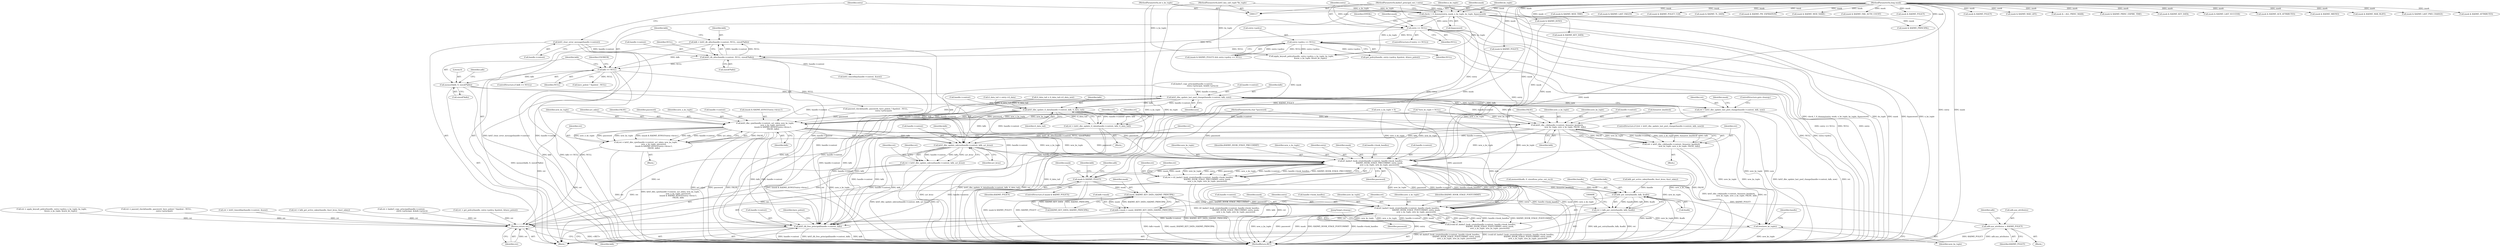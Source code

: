 digraph "0_krb5_b863de7fbf080b15e347a736fdda0a82d42f4f6b@API" {
"1000290" [label="(Call,memset(kdb, 0, sizeof(*kdb)))"];
"1000285" [label="(Call,kdb == NULL)"];
"1000274" [label="(Call,kdb = krb5_db_alloc(handle->context, NULL, sizeof(*kdb)))"];
"1000276" [label="(Call,krb5_db_alloc(handle->context, NULL, sizeof(*kdb)))"];
"1000151" [label="(Call,krb5_clear_error_message(handle->context))"];
"1000224" [label="(Call,entry->policy == NULL)"];
"1000163" [label="(Call,entry == NULL)"];
"1000155" [label="(Call,check_1_6_dummy(entry, mask, n_ks_tuple, ks_tuple, &password))"];
"1000119" [label="(MethodParameterIn,kadm5_principal_ent_t entry)"];
"1000120" [label="(MethodParameterIn,long mask)"];
"1000121" [label="(MethodParameterIn,int n_ks_tuple)"];
"1000122" [label="(MethodParameterIn,krb5_key_salt_tuple *ks_tuple)"];
"1000515" [label="(Call,krb5_dbe_update_last_pwd_change(handle->context, kdb, now))"];
"1000513" [label="(Call,ret = krb5_dbe_update_last_pwd_change(handle->context, kdb, now))"];
"1000730" [label="(Return,return ret;)"];
"1000542" [label="(Call,krb5_dbe_update_tl_data(handle->context, kdb, tl_data_tail))"];
"1000540" [label="(Call,ret = krb5_dbe_update_tl_data(handle->context, kdb, tl_data_tail))"];
"1000595" [label="(Call,krb5_dbe_cpw(handle->context, act_mkey, new_ks_tuple,\n                           new_n_ks_tuple, password,\n                           (mask & KADM5_KVNO)?entry->kvno:1,\n                           FALSE, kdb))"];
"1000593" [label="(Call,ret = krb5_dbe_cpw(handle->context, act_mkey, new_ks_tuple,\n                           new_n_ks_tuple, password,\n                           (mask & KADM5_KVNO)?entry->kvno:1,\n                           FALSE, kdb))"];
"1000632" [label="(Call,krb5_dbe_update_mkvno(handle->context, kdb, act_kvno))"];
"1000630" [label="(Call,ret = krb5_dbe_update_mkvno(handle->context, kdb, act_kvno))"];
"1000643" [label="(Call,k5_kadm5_hook_create(handle->context, handle->hook_handles,\n                               KADM5_HOOK_STAGE_PRECOMMIT, entry, mask,\n                               new_n_ks_tuple, new_ks_tuple, password))"];
"1000641" [label="(Call,ret = k5_kadm5_hook_create(handle->context, handle->hook_handles,\n                               KADM5_HOOK_STAGE_PRECOMMIT, entry, mask,\n                               new_n_ks_tuple, new_ks_tuple, password))"];
"1000665" [label="(Call,mask & KADM5_POLICY)"];
"1000669" [label="(Call,adb.aux_attributes = KADM5_POLICY)"];
"1000685" [label="(Call,mask | KADM5_KEY_DATA | KADM5_PRINCIPAL)"];
"1000681" [label="(Call,kdb->mask = mask | KADM5_KEY_DATA | KADM5_PRINCIPAL)"];
"1000699" [label="(Call,k5_kadm5_hook_create(handle->context, handle->hook_handles,\n                                KADM5_HOOK_STAGE_POSTCOMMIT, entry, mask,\n                                new_n_ks_tuple, new_ks_tuple, password))"];
"1000697" [label="(Call,(void) k5_kadm5_hook_create(handle->context, handle->hook_handles,\n                                KADM5_HOOK_STAGE_POSTCOMMIT, entry, mask,\n                                new_n_ks_tuple, new_ks_tuple, password))"];
"1000713" [label="(Call,free(new_ks_tuple))"];
"1000715" [label="(Call,krb5_db_free_principal(handle->context, kdb))"];
"1000692" [label="(Call,kdb_put_entry(handle, kdb, &adb))"];
"1000690" [label="(Call,ret = kdb_put_entry(handle, kdb, &adb))"];
"1000617" [label="(Call,krb5_dbe_crk(handle->context, &master_keyblock,\n                           new_ks_tuple, new_n_ks_tuple, FALSE, kdb))"];
"1000615" [label="(Call,ret = krb5_dbe_crk(handle->context, &master_keyblock,\n                           new_ks_tuple, new_n_ks_tuple, FALSE, kdb))"];
"1000654" [label="(Identifier,new_ks_tuple)"];
"1000625" [label="(Identifier,FALSE)"];
"1000293" [label="(Call,sizeof(*kdb))"];
"1000121" [label="(MethodParameterIn,int n_ks_tuple)"];
"1000604" [label="(Call,mask & KADM5_KVNO)"];
"1000657" [label="(Identifier,ret)"];
"1000700" [label="(Call,handle->context)"];
"1000221" [label="(Call,mask & KADM5_POLICY)"];
"1000631" [label="(Identifier,ret)"];
"1000162" [label="(ControlStructure,if (entry == NULL))"];
"1000382" [label="(Call,mask & KADM5_MAX_LIFE)"];
"1000500" [label="(Call,kadm5_copy_principal(handle->context,\n                                    entry->principal, &(kdb->princ)))"];
"1000643" [label="(Call,k5_kadm5_hook_create(handle->context, handle->hook_handles,\n                               KADM5_HOOK_STAGE_PRECOMMIT, entry, mask,\n                               new_n_ks_tuple, new_ks_tuple, password))"];
"1000242" [label="(Call,mask & ~ALL_PRINC_MASK)"];
"1000716" [label="(Call,handle->context)"];
"1000730" [label="(Return,return ret;)"];
"1000343" [label="(Call,krb5_timeofday(handle->context, &now))"];
"1000650" [label="(Identifier,KADM5_HOOK_STAGE_PRECOMMIT)"];
"1000624" [label="(Identifier,new_n_ks_tuple)"];
"1000653" [label="(Identifier,new_n_ks_tuple)"];
"1000290" [label="(Call,memset(kdb, 0, sizeof(*kdb)))"];
"1000424" [label="(Call,mask & KADM5_PRINC_EXPIRE_TIME)"];
"1000667" [label="(Identifier,KADM5_POLICY)"];
"1000524" [label="(Identifier,mask)"];
"1000714" [label="(Identifier,new_ks_tuple)"];
"1000277" [label="(Call,handle->context)"];
"1000326" [label="(Call,passwd_check(handle, password, have_polent ? &polent : NULL,\n                           entry->principal))"];
"1000209" [label="(Call,mask & KADM5_KEY_DATA)"];
"1000195" [label="(Call,mask & KADM5_LAST_SUCCESS)"];
"1000602" [label="(Identifier,password)"];
"1000669" [label="(Call,adb.aux_attributes = KADM5_POLICY)"];
"1000165" [label="(Identifier,NULL)"];
"1000296" [label="(Call,memset(&adb, 0, sizeof(osa_princ_ent_rec)))"];
"1000717" [label="(Identifier,handle)"];
"1000711" [label="(Identifier,password)"];
"1000167" [label="(Identifier,EINVAL)"];
"1000713" [label="(Call,free(new_ks_tuple))"];
"1000164" [label="(Identifier,entry)"];
"1000732" [label="(MethodReturn,RET)"];
"1000307" [label="(Call,ret = get_policy(handle, entry->policy, &polent, &have_polent))"];
"1000651" [label="(Identifier,entry)"];
"1000593" [label="(Call,ret = krb5_dbe_cpw(handle->context, act_mkey, new_ks_tuple,\n                           new_n_ks_tuple, password,\n                           (mask & KADM5_KVNO)?entry->kvno:1,\n                           FALSE, kdb))"];
"1000540" [label="(Call,ret = krb5_dbe_update_tl_data(handle->context, kdb, tl_data_tail))"];
"1000191" [label="(Call,mask & KADM5_AUX_ATTRIBUTES)"];
"1000671" [label="(Identifier,adb)"];
"1000284" [label="(ControlStructure,if (kdb == NULL))"];
"1000699" [label="(Call,k5_kadm5_hook_create(handle->context, handle->hook_handles,\n                                KADM5_HOOK_STAGE_POSTCOMMIT, entry, mask,\n                                new_n_ks_tuple, new_ks_tuple, password))"];
"1000123" [label="(MethodParameterIn,char *password)"];
"1000614" [label="(Block,)"];
"1000187" [label="(Call,mask & KADM5_MKVNO)"];
"1000708" [label="(Identifier,mask)"];
"1000547" [label="(Identifier,tl_data_tail)"];
"1000639" [label="(Identifier,ret)"];
"1000642" [label="(Identifier,ret)"];
"1000146" [label="(Call,*new_ks_tuple = NULL)"];
"1000670" [label="(Call,adb.aux_attributes)"];
"1000291" [label="(Identifier,kdb)"];
"1000287" [label="(Identifier,NULL)"];
"1000712" [label="(JumpTarget,cleanup:)"];
"1000124" [label="(Block,)"];
"1000626" [label="(Identifier,kdb)"];
"1000220" [label="(Call,(mask & KADM5_POLICY) && entry->policy == NULL)"];
"1000155" [label="(Call,check_1_6_dummy(entry, mask, n_ks_tuple, ks_tuple, &password))"];
"1000551" [label="(Call,ret = apply_keysalt_policy(handle, entry->policy, n_ks_tuple, ks_tuple,\n                               &new_n_ks_tuple, &new_ks_tuple))"];
"1000707" [label="(Identifier,entry)"];
"1000171" [label="(Call,mask & KADM5_PRINCIPAL)"];
"1000403" [label="(Call,mask & KADM5_MAX_RLIFE)"];
"1000172" [label="(Identifier,mask)"];
"1000158" [label="(Identifier,n_ks_tuple)"];
"1000641" [label="(Call,ret = k5_kadm5_hook_create(handle->context, handle->hook_handles,\n                               KADM5_HOOK_STAGE_PRECOMMIT, entry, mask,\n                               new_n_ks_tuple, new_ks_tuple, password))"];
"1000553" [label="(Call,apply_keysalt_policy(handle, entry->policy, n_ks_tuple, ks_tuple,\n                               &new_n_ks_tuple, &new_ks_tuple))"];
"1000546" [label="(Identifier,kdb)"];
"1000519" [label="(Identifier,kdb)"];
"1000703" [label="(Call,handle->hook_handles)"];
"1000183" [label="(Call,mask & KADM5_LAST_PWD_CHANGE)"];
"1000361" [label="(Call,mask & KADM5_ATTRIBUTES)"];
"1000637" [label="(Identifier,act_kvno)"];
"1000615" [label="(Call,ret = krb5_dbe_crk(handle->context, &master_keyblock,\n                           new_ks_tuple, new_n_ks_tuple, FALSE, kdb))"];
"1000721" [label="(Identifier,have_polent)"];
"1000683" [label="(Identifier,kdb)"];
"1000224" [label="(Call,entry->policy == NULL)"];
"1000120" [label="(MethodParameterIn,long mask)"];
"1000292" [label="(Literal,0)"];
"1000682" [label="(Call,kdb->mask)"];
"1000157" [label="(Identifier,mask)"];
"1000633" [label="(Call,handle->context)"];
"1000652" [label="(Identifier,mask)"];
"1000693" [label="(Identifier,handle)"];
"1000521" [label="(ControlStructure,goto cleanup;)"];
"1000630" [label="(Call,ret = krb5_dbe_update_mkvno(handle->context, kdb, act_kvno))"];
"1000636" [label="(Identifier,kdb)"];
"1000156" [label="(Identifier,entry)"];
"1000715" [label="(Call,krb5_db_free_principal(handle->context, kdb))"];
"1000668" [label="(Block,)"];
"1000694" [label="(Identifier,kdb)"];
"1000616" [label="(Identifier,ret)"];
"1000142" [label="(Call,new_n_ks_tuple = 0)"];
"1000514" [label="(Identifier,ret)"];
"1000309" [label="(Call,get_policy(handle, entry->policy, &polent, &have_polent))"];
"1000329" [label="(Call,have_polent ? &polent : NULL)"];
"1000324" [label="(Call,ret = passwd_check(handle, password, have_polent ? &polent : NULL,\n                           entry->principal))"];
"1000687" [label="(Call,KADM5_KEY_DATA | KADM5_PRINCIPAL)"];
"1000665" [label="(Call,mask & KADM5_POLICY)"];
"1000623" [label="(Identifier,new_ks_tuple)"];
"1000151" [label="(Call,krb5_clear_error_message(handle->context))"];
"1000276" [label="(Call,krb5_db_alloc(handle->context, NULL, sizeof(*kdb)))"];
"1000228" [label="(Identifier,NULL)"];
"1000179" [label="(Call,mask & KADM5_MOD_TIME)"];
"1000719" [label="(Identifier,kdb)"];
"1000160" [label="(Call,&password)"];
"1000628" [label="(Identifier,ret)"];
"1000692" [label="(Call,kdb_put_entry(handle, kdb, &adb))"];
"1000618" [label="(Call,handle->context)"];
"1000341" [label="(Call,ret = krb5_timeofday(handle->context, &now))"];
"1000119" [label="(MethodParameterIn,kadm5_principal_ent_t entry)"];
"1000199" [label="(Call,mask & KADM5_LAST_FAILED)"];
"1000685" [label="(Call,mask | KADM5_KEY_DATA | KADM5_PRINCIPAL)"];
"1000601" [label="(Identifier,new_n_ks_tuple)"];
"1000710" [label="(Identifier,new_ks_tuple)"];
"1000543" [label="(Call,handle->context)"];
"1000275" [label="(Identifier,kdb)"];
"1000236" [label="(Call,mask & KADM5_POLICY_CLR)"];
"1000539" [label="(Block,)"];
"1000647" [label="(Call,handle->hook_handles)"];
"1000225" [label="(Call,entry->policy)"];
"1000523" [label="(Call,mask & KADM5_TL_DATA)"];
"1000549" [label="(Identifier,ret)"];
"1000617" [label="(Call,krb5_dbe_crk(handle->context, &master_keyblock,\n                           new_ks_tuple, new_n_ks_tuple, FALSE, kdb))"];
"1000472" [label="(Call,mask & KADM5_PW_EXPIRATION)"];
"1000664" [label="(ControlStructure,if (mask & KADM5_POLICY))"];
"1000596" [label="(Call,handle->context)"];
"1000691" [label="(Identifier,ret)"];
"1000595" [label="(Call,krb5_dbe_cpw(handle->context, act_mkey, new_ks_tuple,\n                           new_n_ks_tuple, password,\n                           (mask & KADM5_KVNO)?entry->kvno:1,\n                           FALSE, kdb))"];
"1000621" [label="(Call,&master_keyblock)"];
"1000528" [label="(Call,tl_data_tail = entry->tl_data)"];
"1000695" [label="(Call,&adb)"];
"1000697" [label="(Call,(void) k5_kadm5_hook_create(handle->context, handle->hook_handles,\n                                KADM5_HOOK_STAGE_POSTCOMMIT, entry, mask,\n                                new_n_ks_tuple, new_ks_tuple, password))"];
"1000516" [label="(Call,handle->context)"];
"1000603" [label="(Call,(mask & KADM5_KVNO)?entry->kvno:1)"];
"1000655" [label="(Identifier,password)"];
"1000280" [label="(Identifier,NULL)"];
"1000542" [label="(Call,krb5_dbe_update_tl_data(handle->context, kdb, tl_data_tail))"];
"1000600" [label="(Identifier,new_ks_tuple)"];
"1000175" [label="(Call,mask & KADM5_MOD_NAME)"];
"1000592" [label="(Block,)"];
"1000122" [label="(MethodParameterIn,krb5_key_salt_tuple *ks_tuple)"];
"1000541" [label="(Identifier,ret)"];
"1000202" [label="(Call,mask & KADM5_FAIL_AUTH_COUNT)"];
"1000233" [label="(Call,mask & KADM5_POLICY)"];
"1000644" [label="(Call,handle->context)"];
"1000163" [label="(Call,entry == NULL)"];
"1000534" [label="(Call,tl_data_tail = tl_data_tail->tl_data_next)"];
"1000289" [label="(Identifier,ENOMEM)"];
"1000285" [label="(Call,kdb == NULL)"];
"1000579" [label="(Call,mask & KADM5_KEY_DATA)"];
"1000731" [label="(Identifier,ret)"];
"1000594" [label="(Identifier,ret)"];
"1000681" [label="(Call,kdb->mask = mask | KADM5_KEY_DATA | KADM5_PRINCIPAL)"];
"1000686" [label="(Identifier,mask)"];
"1000303" [label="(Call,mask & KADM5_POLICY)"];
"1000567" [label="(Call,ret = kdb_get_active_mkey(handle, &act_kvno, &act_mkey))"];
"1000513" [label="(Call,ret = krb5_dbe_update_last_pwd_change(handle->context, kdb, now))"];
"1000709" [label="(Identifier,new_n_ks_tuple)"];
"1000159" [label="(Identifier,ks_tuple)"];
"1000612" [label="(Identifier,kdb)"];
"1000274" [label="(Call,kdb = krb5_db_alloc(handle->context, NULL, sizeof(*kdb)))"];
"1000666" [label="(Identifier,mask)"];
"1000498" [label="(Call,ret = kadm5_copy_principal(handle->context,\n                                    entry->principal, &(kdb->princ)))"];
"1000632" [label="(Call,krb5_dbe_update_mkvno(handle->context, kdb, act_kvno))"];
"1000673" [label="(Identifier,KADM5_POLICY)"];
"1000298" [label="(Identifier,adb)"];
"1000281" [label="(Call,sizeof(*kdb))"];
"1000706" [label="(Identifier,KADM5_HOOK_STAGE_POSTCOMMIT)"];
"1000515" [label="(Call,krb5_dbe_update_last_pwd_change(handle->context, kdb, now))"];
"1000599" [label="(Identifier,act_mkey)"];
"1000512" [label="(ControlStructure,if ((ret = krb5_dbe_update_last_pwd_change(handle->context, kdb, now))))"];
"1000152" [label="(Call,handle->context)"];
"1000286" [label="(Identifier,kdb)"];
"1000520" [label="(Identifier,now)"];
"1000690" [label="(Call,ret = kdb_put_entry(handle, kdb, &adb))"];
"1000611" [label="(Identifier,FALSE)"];
"1000569" [label="(Call,kdb_get_active_mkey(handle, &act_kvno, &act_mkey))"];
"1000676" [label="(Identifier,adb)"];
"1000290" -> "1000124"  [label="AST: "];
"1000290" -> "1000293"  [label="CFG: "];
"1000291" -> "1000290"  [label="AST: "];
"1000292" -> "1000290"  [label="AST: "];
"1000293" -> "1000290"  [label="AST: "];
"1000298" -> "1000290"  [label="CFG: "];
"1000290" -> "1000732"  [label="DDG: memset(kdb, 0, sizeof(*kdb))"];
"1000285" -> "1000290"  [label="DDG: kdb"];
"1000290" -> "1000515"  [label="DDG: kdb"];
"1000290" -> "1000715"  [label="DDG: kdb"];
"1000285" -> "1000284"  [label="AST: "];
"1000285" -> "1000287"  [label="CFG: "];
"1000286" -> "1000285"  [label="AST: "];
"1000287" -> "1000285"  [label="AST: "];
"1000289" -> "1000285"  [label="CFG: "];
"1000291" -> "1000285"  [label="CFG: "];
"1000285" -> "1000732"  [label="DDG: kdb"];
"1000285" -> "1000732"  [label="DDG: kdb == NULL"];
"1000285" -> "1000732"  [label="DDG: NULL"];
"1000274" -> "1000285"  [label="DDG: kdb"];
"1000276" -> "1000285"  [label="DDG: NULL"];
"1000285" -> "1000326"  [label="DDG: NULL"];
"1000285" -> "1000329"  [label="DDG: NULL"];
"1000274" -> "1000124"  [label="AST: "];
"1000274" -> "1000276"  [label="CFG: "];
"1000275" -> "1000274"  [label="AST: "];
"1000276" -> "1000274"  [label="AST: "];
"1000286" -> "1000274"  [label="CFG: "];
"1000274" -> "1000732"  [label="DDG: krb5_db_alloc(handle->context, NULL, sizeof(*kdb))"];
"1000276" -> "1000274"  [label="DDG: handle->context"];
"1000276" -> "1000274"  [label="DDG: NULL"];
"1000276" -> "1000281"  [label="CFG: "];
"1000277" -> "1000276"  [label="AST: "];
"1000280" -> "1000276"  [label="AST: "];
"1000281" -> "1000276"  [label="AST: "];
"1000276" -> "1000732"  [label="DDG: handle->context"];
"1000151" -> "1000276"  [label="DDG: handle->context"];
"1000224" -> "1000276"  [label="DDG: NULL"];
"1000163" -> "1000276"  [label="DDG: NULL"];
"1000276" -> "1000343"  [label="DDG: handle->context"];
"1000276" -> "1000715"  [label="DDG: handle->context"];
"1000151" -> "1000124"  [label="AST: "];
"1000151" -> "1000152"  [label="CFG: "];
"1000152" -> "1000151"  [label="AST: "];
"1000156" -> "1000151"  [label="CFG: "];
"1000151" -> "1000732"  [label="DDG: krb5_clear_error_message(handle->context)"];
"1000151" -> "1000732"  [label="DDG: handle->context"];
"1000224" -> "1000220"  [label="AST: "];
"1000224" -> "1000228"  [label="CFG: "];
"1000225" -> "1000224"  [label="AST: "];
"1000228" -> "1000224"  [label="AST: "];
"1000220" -> "1000224"  [label="CFG: "];
"1000224" -> "1000732"  [label="DDG: entry->policy"];
"1000224" -> "1000732"  [label="DDG: NULL"];
"1000224" -> "1000220"  [label="DDG: entry->policy"];
"1000224" -> "1000220"  [label="DDG: NULL"];
"1000163" -> "1000224"  [label="DDG: NULL"];
"1000224" -> "1000309"  [label="DDG: entry->policy"];
"1000224" -> "1000553"  [label="DDG: entry->policy"];
"1000163" -> "1000162"  [label="AST: "];
"1000163" -> "1000165"  [label="CFG: "];
"1000164" -> "1000163"  [label="AST: "];
"1000165" -> "1000163"  [label="AST: "];
"1000167" -> "1000163"  [label="CFG: "];
"1000172" -> "1000163"  [label="CFG: "];
"1000163" -> "1000732"  [label="DDG: entry"];
"1000163" -> "1000732"  [label="DDG: entry == NULL"];
"1000163" -> "1000732"  [label="DDG: NULL"];
"1000155" -> "1000163"  [label="DDG: entry"];
"1000119" -> "1000163"  [label="DDG: entry"];
"1000163" -> "1000643"  [label="DDG: entry"];
"1000155" -> "1000124"  [label="AST: "];
"1000155" -> "1000160"  [label="CFG: "];
"1000156" -> "1000155"  [label="AST: "];
"1000157" -> "1000155"  [label="AST: "];
"1000158" -> "1000155"  [label="AST: "];
"1000159" -> "1000155"  [label="AST: "];
"1000160" -> "1000155"  [label="AST: "];
"1000164" -> "1000155"  [label="CFG: "];
"1000155" -> "1000732"  [label="DDG: ks_tuple"];
"1000155" -> "1000732"  [label="DDG: mask"];
"1000155" -> "1000732"  [label="DDG: &password"];
"1000155" -> "1000732"  [label="DDG: n_ks_tuple"];
"1000155" -> "1000732"  [label="DDG: check_1_6_dummy(entry, mask, n_ks_tuple, ks_tuple, &password)"];
"1000119" -> "1000155"  [label="DDG: entry"];
"1000120" -> "1000155"  [label="DDG: mask"];
"1000121" -> "1000155"  [label="DDG: n_ks_tuple"];
"1000122" -> "1000155"  [label="DDG: ks_tuple"];
"1000155" -> "1000171"  [label="DDG: mask"];
"1000155" -> "1000553"  [label="DDG: n_ks_tuple"];
"1000155" -> "1000553"  [label="DDG: ks_tuple"];
"1000119" -> "1000117"  [label="AST: "];
"1000119" -> "1000732"  [label="DDG: entry"];
"1000119" -> "1000643"  [label="DDG: entry"];
"1000119" -> "1000699"  [label="DDG: entry"];
"1000120" -> "1000117"  [label="AST: "];
"1000120" -> "1000732"  [label="DDG: mask"];
"1000120" -> "1000171"  [label="DDG: mask"];
"1000120" -> "1000175"  [label="DDG: mask"];
"1000120" -> "1000179"  [label="DDG: mask"];
"1000120" -> "1000183"  [label="DDG: mask"];
"1000120" -> "1000187"  [label="DDG: mask"];
"1000120" -> "1000191"  [label="DDG: mask"];
"1000120" -> "1000195"  [label="DDG: mask"];
"1000120" -> "1000199"  [label="DDG: mask"];
"1000120" -> "1000202"  [label="DDG: mask"];
"1000120" -> "1000209"  [label="DDG: mask"];
"1000120" -> "1000221"  [label="DDG: mask"];
"1000120" -> "1000233"  [label="DDG: mask"];
"1000120" -> "1000236"  [label="DDG: mask"];
"1000120" -> "1000242"  [label="DDG: mask"];
"1000120" -> "1000303"  [label="DDG: mask"];
"1000120" -> "1000361"  [label="DDG: mask"];
"1000120" -> "1000382"  [label="DDG: mask"];
"1000120" -> "1000403"  [label="DDG: mask"];
"1000120" -> "1000424"  [label="DDG: mask"];
"1000120" -> "1000472"  [label="DDG: mask"];
"1000120" -> "1000523"  [label="DDG: mask"];
"1000120" -> "1000579"  [label="DDG: mask"];
"1000120" -> "1000604"  [label="DDG: mask"];
"1000120" -> "1000643"  [label="DDG: mask"];
"1000120" -> "1000665"  [label="DDG: mask"];
"1000120" -> "1000685"  [label="DDG: mask"];
"1000120" -> "1000699"  [label="DDG: mask"];
"1000121" -> "1000117"  [label="AST: "];
"1000121" -> "1000732"  [label="DDG: n_ks_tuple"];
"1000121" -> "1000553"  [label="DDG: n_ks_tuple"];
"1000122" -> "1000117"  [label="AST: "];
"1000122" -> "1000732"  [label="DDG: ks_tuple"];
"1000122" -> "1000553"  [label="DDG: ks_tuple"];
"1000515" -> "1000513"  [label="AST: "];
"1000515" -> "1000520"  [label="CFG: "];
"1000516" -> "1000515"  [label="AST: "];
"1000519" -> "1000515"  [label="AST: "];
"1000520" -> "1000515"  [label="AST: "];
"1000513" -> "1000515"  [label="CFG: "];
"1000515" -> "1000732"  [label="DDG: now"];
"1000515" -> "1000513"  [label="DDG: handle->context"];
"1000515" -> "1000513"  [label="DDG: kdb"];
"1000515" -> "1000513"  [label="DDG: now"];
"1000500" -> "1000515"  [label="DDG: handle->context"];
"1000515" -> "1000542"  [label="DDG: handle->context"];
"1000515" -> "1000542"  [label="DDG: kdb"];
"1000515" -> "1000595"  [label="DDG: handle->context"];
"1000515" -> "1000595"  [label="DDG: kdb"];
"1000515" -> "1000617"  [label="DDG: handle->context"];
"1000515" -> "1000617"  [label="DDG: kdb"];
"1000515" -> "1000632"  [label="DDG: handle->context"];
"1000515" -> "1000632"  [label="DDG: kdb"];
"1000515" -> "1000715"  [label="DDG: handle->context"];
"1000515" -> "1000715"  [label="DDG: kdb"];
"1000513" -> "1000512"  [label="AST: "];
"1000514" -> "1000513"  [label="AST: "];
"1000521" -> "1000513"  [label="CFG: "];
"1000524" -> "1000513"  [label="CFG: "];
"1000513" -> "1000732"  [label="DDG: ret"];
"1000513" -> "1000732"  [label="DDG: krb5_dbe_update_last_pwd_change(handle->context, kdb, now)"];
"1000513" -> "1000730"  [label="DDG: ret"];
"1000730" -> "1000124"  [label="AST: "];
"1000730" -> "1000731"  [label="CFG: "];
"1000731" -> "1000730"  [label="AST: "];
"1000732" -> "1000730"  [label="CFG: "];
"1000730" -> "1000732"  [label="DDG: <RET>"];
"1000731" -> "1000730"  [label="DDG: ret"];
"1000567" -> "1000730"  [label="DDG: ret"];
"1000498" -> "1000730"  [label="DDG: ret"];
"1000341" -> "1000730"  [label="DDG: ret"];
"1000593" -> "1000730"  [label="DDG: ret"];
"1000324" -> "1000730"  [label="DDG: ret"];
"1000540" -> "1000730"  [label="DDG: ret"];
"1000690" -> "1000730"  [label="DDG: ret"];
"1000630" -> "1000730"  [label="DDG: ret"];
"1000615" -> "1000730"  [label="DDG: ret"];
"1000307" -> "1000730"  [label="DDG: ret"];
"1000551" -> "1000730"  [label="DDG: ret"];
"1000641" -> "1000730"  [label="DDG: ret"];
"1000542" -> "1000540"  [label="AST: "];
"1000542" -> "1000547"  [label="CFG: "];
"1000543" -> "1000542"  [label="AST: "];
"1000546" -> "1000542"  [label="AST: "];
"1000547" -> "1000542"  [label="AST: "];
"1000540" -> "1000542"  [label="CFG: "];
"1000542" -> "1000732"  [label="DDG: tl_data_tail"];
"1000542" -> "1000540"  [label="DDG: handle->context"];
"1000542" -> "1000540"  [label="DDG: kdb"];
"1000542" -> "1000540"  [label="DDG: tl_data_tail"];
"1000528" -> "1000542"  [label="DDG: tl_data_tail"];
"1000534" -> "1000542"  [label="DDG: tl_data_tail"];
"1000542" -> "1000595"  [label="DDG: handle->context"];
"1000542" -> "1000595"  [label="DDG: kdb"];
"1000542" -> "1000617"  [label="DDG: handle->context"];
"1000542" -> "1000617"  [label="DDG: kdb"];
"1000542" -> "1000632"  [label="DDG: handle->context"];
"1000542" -> "1000632"  [label="DDG: kdb"];
"1000542" -> "1000715"  [label="DDG: handle->context"];
"1000542" -> "1000715"  [label="DDG: kdb"];
"1000540" -> "1000539"  [label="AST: "];
"1000541" -> "1000540"  [label="AST: "];
"1000549" -> "1000540"  [label="CFG: "];
"1000540" -> "1000732"  [label="DDG: krb5_dbe_update_tl_data(handle->context, kdb, tl_data_tail)"];
"1000540" -> "1000732"  [label="DDG: ret"];
"1000595" -> "1000593"  [label="AST: "];
"1000595" -> "1000612"  [label="CFG: "];
"1000596" -> "1000595"  [label="AST: "];
"1000599" -> "1000595"  [label="AST: "];
"1000600" -> "1000595"  [label="AST: "];
"1000601" -> "1000595"  [label="AST: "];
"1000602" -> "1000595"  [label="AST: "];
"1000603" -> "1000595"  [label="AST: "];
"1000611" -> "1000595"  [label="AST: "];
"1000612" -> "1000595"  [label="AST: "];
"1000593" -> "1000595"  [label="CFG: "];
"1000595" -> "1000732"  [label="DDG: act_mkey"];
"1000595" -> "1000732"  [label="DDG: password"];
"1000595" -> "1000732"  [label="DDG: FALSE"];
"1000595" -> "1000732"  [label="DDG: (mask & KADM5_KVNO)?entry->kvno:1"];
"1000595" -> "1000732"  [label="DDG: new_n_ks_tuple"];
"1000595" -> "1000593"  [label="DDG: FALSE"];
"1000595" -> "1000593"  [label="DDG: new_n_ks_tuple"];
"1000595" -> "1000593"  [label="DDG: password"];
"1000595" -> "1000593"  [label="DDG: new_ks_tuple"];
"1000595" -> "1000593"  [label="DDG: (mask & KADM5_KVNO)?entry->kvno:1"];
"1000595" -> "1000593"  [label="DDG: kdb"];
"1000595" -> "1000593"  [label="DDG: handle->context"];
"1000595" -> "1000593"  [label="DDG: act_mkey"];
"1000146" -> "1000595"  [label="DDG: new_ks_tuple"];
"1000142" -> "1000595"  [label="DDG: new_n_ks_tuple"];
"1000326" -> "1000595"  [label="DDG: password"];
"1000123" -> "1000595"  [label="DDG: password"];
"1000595" -> "1000632"  [label="DDG: handle->context"];
"1000595" -> "1000632"  [label="DDG: kdb"];
"1000595" -> "1000643"  [label="DDG: new_n_ks_tuple"];
"1000595" -> "1000643"  [label="DDG: new_ks_tuple"];
"1000595" -> "1000643"  [label="DDG: password"];
"1000595" -> "1000713"  [label="DDG: new_ks_tuple"];
"1000595" -> "1000715"  [label="DDG: handle->context"];
"1000595" -> "1000715"  [label="DDG: kdb"];
"1000593" -> "1000592"  [label="AST: "];
"1000594" -> "1000593"  [label="AST: "];
"1000628" -> "1000593"  [label="CFG: "];
"1000593" -> "1000732"  [label="DDG: krb5_dbe_cpw(handle->context, act_mkey, new_ks_tuple,\n                           new_n_ks_tuple, password,\n                           (mask & KADM5_KVNO)?entry->kvno:1,\n                           FALSE, kdb)"];
"1000593" -> "1000732"  [label="DDG: ret"];
"1000632" -> "1000630"  [label="AST: "];
"1000632" -> "1000637"  [label="CFG: "];
"1000633" -> "1000632"  [label="AST: "];
"1000636" -> "1000632"  [label="AST: "];
"1000637" -> "1000632"  [label="AST: "];
"1000630" -> "1000632"  [label="CFG: "];
"1000632" -> "1000732"  [label="DDG: act_kvno"];
"1000632" -> "1000630"  [label="DDG: handle->context"];
"1000632" -> "1000630"  [label="DDG: kdb"];
"1000632" -> "1000630"  [label="DDG: act_kvno"];
"1000617" -> "1000632"  [label="DDG: handle->context"];
"1000617" -> "1000632"  [label="DDG: kdb"];
"1000632" -> "1000643"  [label="DDG: handle->context"];
"1000632" -> "1000692"  [label="DDG: kdb"];
"1000632" -> "1000715"  [label="DDG: handle->context"];
"1000632" -> "1000715"  [label="DDG: kdb"];
"1000630" -> "1000124"  [label="AST: "];
"1000631" -> "1000630"  [label="AST: "];
"1000639" -> "1000630"  [label="CFG: "];
"1000630" -> "1000732"  [label="DDG: krb5_dbe_update_mkvno(handle->context, kdb, act_kvno)"];
"1000630" -> "1000732"  [label="DDG: ret"];
"1000643" -> "1000641"  [label="AST: "];
"1000643" -> "1000655"  [label="CFG: "];
"1000644" -> "1000643"  [label="AST: "];
"1000647" -> "1000643"  [label="AST: "];
"1000650" -> "1000643"  [label="AST: "];
"1000651" -> "1000643"  [label="AST: "];
"1000652" -> "1000643"  [label="AST: "];
"1000653" -> "1000643"  [label="AST: "];
"1000654" -> "1000643"  [label="AST: "];
"1000655" -> "1000643"  [label="AST: "];
"1000641" -> "1000643"  [label="CFG: "];
"1000643" -> "1000732"  [label="DDG: KADM5_HOOK_STAGE_PRECOMMIT"];
"1000643" -> "1000732"  [label="DDG: password"];
"1000643" -> "1000732"  [label="DDG: entry"];
"1000643" -> "1000732"  [label="DDG: handle->hook_handles"];
"1000643" -> "1000732"  [label="DDG: mask"];
"1000643" -> "1000732"  [label="DDG: new_n_ks_tuple"];
"1000643" -> "1000641"  [label="DDG: mask"];
"1000643" -> "1000641"  [label="DDG: new_ks_tuple"];
"1000643" -> "1000641"  [label="DDG: entry"];
"1000643" -> "1000641"  [label="DDG: password"];
"1000643" -> "1000641"  [label="DDG: new_n_ks_tuple"];
"1000643" -> "1000641"  [label="DDG: handle->context"];
"1000643" -> "1000641"  [label="DDG: handle->hook_handles"];
"1000643" -> "1000641"  [label="DDG: KADM5_HOOK_STAGE_PRECOMMIT"];
"1000579" -> "1000643"  [label="DDG: mask"];
"1000604" -> "1000643"  [label="DDG: mask"];
"1000617" -> "1000643"  [label="DDG: new_n_ks_tuple"];
"1000617" -> "1000643"  [label="DDG: new_ks_tuple"];
"1000142" -> "1000643"  [label="DDG: new_n_ks_tuple"];
"1000146" -> "1000643"  [label="DDG: new_ks_tuple"];
"1000326" -> "1000643"  [label="DDG: password"];
"1000123" -> "1000643"  [label="DDG: password"];
"1000643" -> "1000665"  [label="DDG: mask"];
"1000643" -> "1000699"  [label="DDG: handle->context"];
"1000643" -> "1000699"  [label="DDG: handle->hook_handles"];
"1000643" -> "1000699"  [label="DDG: entry"];
"1000643" -> "1000699"  [label="DDG: new_n_ks_tuple"];
"1000643" -> "1000699"  [label="DDG: new_ks_tuple"];
"1000643" -> "1000699"  [label="DDG: password"];
"1000643" -> "1000713"  [label="DDG: new_ks_tuple"];
"1000643" -> "1000715"  [label="DDG: handle->context"];
"1000641" -> "1000124"  [label="AST: "];
"1000642" -> "1000641"  [label="AST: "];
"1000657" -> "1000641"  [label="CFG: "];
"1000641" -> "1000732"  [label="DDG: k5_kadm5_hook_create(handle->context, handle->hook_handles,\n                               KADM5_HOOK_STAGE_PRECOMMIT, entry, mask,\n                               new_n_ks_tuple, new_ks_tuple, password)"];
"1000641" -> "1000732"  [label="DDG: ret"];
"1000665" -> "1000664"  [label="AST: "];
"1000665" -> "1000667"  [label="CFG: "];
"1000666" -> "1000665"  [label="AST: "];
"1000667" -> "1000665"  [label="AST: "];
"1000671" -> "1000665"  [label="CFG: "];
"1000683" -> "1000665"  [label="CFG: "];
"1000665" -> "1000732"  [label="DDG: mask & KADM5_POLICY"];
"1000665" -> "1000732"  [label="DDG: KADM5_POLICY"];
"1000303" -> "1000665"  [label="DDG: KADM5_POLICY"];
"1000665" -> "1000669"  [label="DDG: KADM5_POLICY"];
"1000665" -> "1000685"  [label="DDG: mask"];
"1000669" -> "1000668"  [label="AST: "];
"1000669" -> "1000673"  [label="CFG: "];
"1000670" -> "1000669"  [label="AST: "];
"1000673" -> "1000669"  [label="AST: "];
"1000676" -> "1000669"  [label="CFG: "];
"1000669" -> "1000732"  [label="DDG: adb.aux_attributes"];
"1000669" -> "1000732"  [label="DDG: KADM5_POLICY"];
"1000685" -> "1000681"  [label="AST: "];
"1000685" -> "1000687"  [label="CFG: "];
"1000686" -> "1000685"  [label="AST: "];
"1000687" -> "1000685"  [label="AST: "];
"1000681" -> "1000685"  [label="CFG: "];
"1000685" -> "1000732"  [label="DDG: KADM5_KEY_DATA | KADM5_PRINCIPAL"];
"1000685" -> "1000681"  [label="DDG: mask"];
"1000685" -> "1000681"  [label="DDG: KADM5_KEY_DATA | KADM5_PRINCIPAL"];
"1000687" -> "1000685"  [label="DDG: KADM5_KEY_DATA"];
"1000687" -> "1000685"  [label="DDG: KADM5_PRINCIPAL"];
"1000685" -> "1000699"  [label="DDG: mask"];
"1000681" -> "1000124"  [label="AST: "];
"1000682" -> "1000681"  [label="AST: "];
"1000691" -> "1000681"  [label="CFG: "];
"1000681" -> "1000732"  [label="DDG: kdb->mask"];
"1000681" -> "1000732"  [label="DDG: mask | KADM5_KEY_DATA | KADM5_PRINCIPAL"];
"1000699" -> "1000697"  [label="AST: "];
"1000699" -> "1000711"  [label="CFG: "];
"1000700" -> "1000699"  [label="AST: "];
"1000703" -> "1000699"  [label="AST: "];
"1000706" -> "1000699"  [label="AST: "];
"1000707" -> "1000699"  [label="AST: "];
"1000708" -> "1000699"  [label="AST: "];
"1000709" -> "1000699"  [label="AST: "];
"1000710" -> "1000699"  [label="AST: "];
"1000711" -> "1000699"  [label="AST: "];
"1000697" -> "1000699"  [label="CFG: "];
"1000699" -> "1000732"  [label="DDG: new_n_ks_tuple"];
"1000699" -> "1000732"  [label="DDG: password"];
"1000699" -> "1000732"  [label="DDG: mask"];
"1000699" -> "1000732"  [label="DDG: KADM5_HOOK_STAGE_POSTCOMMIT"];
"1000699" -> "1000732"  [label="DDG: handle->hook_handles"];
"1000699" -> "1000732"  [label="DDG: entry"];
"1000699" -> "1000697"  [label="DDG: password"];
"1000699" -> "1000697"  [label="DDG: entry"];
"1000699" -> "1000697"  [label="DDG: handle->hook_handles"];
"1000699" -> "1000697"  [label="DDG: KADM5_HOOK_STAGE_POSTCOMMIT"];
"1000699" -> "1000697"  [label="DDG: new_ks_tuple"];
"1000699" -> "1000697"  [label="DDG: new_n_ks_tuple"];
"1000699" -> "1000697"  [label="DDG: handle->context"];
"1000699" -> "1000697"  [label="DDG: mask"];
"1000123" -> "1000699"  [label="DDG: password"];
"1000699" -> "1000713"  [label="DDG: new_ks_tuple"];
"1000699" -> "1000715"  [label="DDG: handle->context"];
"1000697" -> "1000124"  [label="AST: "];
"1000698" -> "1000697"  [label="AST: "];
"1000712" -> "1000697"  [label="CFG: "];
"1000697" -> "1000732"  [label="DDG: (void) k5_kadm5_hook_create(handle->context, handle->hook_handles,\n                                KADM5_HOOK_STAGE_POSTCOMMIT, entry, mask,\n                                new_n_ks_tuple, new_ks_tuple, password)"];
"1000697" -> "1000732"  [label="DDG: k5_kadm5_hook_create(handle->context, handle->hook_handles,\n                                KADM5_HOOK_STAGE_POSTCOMMIT, entry, mask,\n                                new_n_ks_tuple, new_ks_tuple, password)"];
"1000713" -> "1000124"  [label="AST: "];
"1000713" -> "1000714"  [label="CFG: "];
"1000714" -> "1000713"  [label="AST: "];
"1000717" -> "1000713"  [label="CFG: "];
"1000713" -> "1000732"  [label="DDG: new_ks_tuple"];
"1000617" -> "1000713"  [label="DDG: new_ks_tuple"];
"1000146" -> "1000713"  [label="DDG: new_ks_tuple"];
"1000715" -> "1000124"  [label="AST: "];
"1000715" -> "1000719"  [label="CFG: "];
"1000716" -> "1000715"  [label="AST: "];
"1000719" -> "1000715"  [label="AST: "];
"1000721" -> "1000715"  [label="CFG: "];
"1000715" -> "1000732"  [label="DDG: handle->context"];
"1000715" -> "1000732"  [label="DDG: krb5_db_free_principal(handle->context, kdb)"];
"1000715" -> "1000732"  [label="DDG: kdb"];
"1000343" -> "1000715"  [label="DDG: handle->context"];
"1000617" -> "1000715"  [label="DDG: handle->context"];
"1000617" -> "1000715"  [label="DDG: kdb"];
"1000500" -> "1000715"  [label="DDG: handle->context"];
"1000692" -> "1000715"  [label="DDG: kdb"];
"1000692" -> "1000690"  [label="AST: "];
"1000692" -> "1000695"  [label="CFG: "];
"1000693" -> "1000692"  [label="AST: "];
"1000694" -> "1000692"  [label="AST: "];
"1000695" -> "1000692"  [label="AST: "];
"1000690" -> "1000692"  [label="CFG: "];
"1000692" -> "1000732"  [label="DDG: handle"];
"1000692" -> "1000732"  [label="DDG: &adb"];
"1000692" -> "1000690"  [label="DDG: handle"];
"1000692" -> "1000690"  [label="DDG: kdb"];
"1000692" -> "1000690"  [label="DDG: &adb"];
"1000569" -> "1000692"  [label="DDG: handle"];
"1000296" -> "1000692"  [label="DDG: &adb"];
"1000690" -> "1000124"  [label="AST: "];
"1000691" -> "1000690"  [label="AST: "];
"1000698" -> "1000690"  [label="CFG: "];
"1000690" -> "1000732"  [label="DDG: kdb_put_entry(handle, kdb, &adb)"];
"1000690" -> "1000732"  [label="DDG: ret"];
"1000617" -> "1000615"  [label="AST: "];
"1000617" -> "1000626"  [label="CFG: "];
"1000618" -> "1000617"  [label="AST: "];
"1000621" -> "1000617"  [label="AST: "];
"1000623" -> "1000617"  [label="AST: "];
"1000624" -> "1000617"  [label="AST: "];
"1000625" -> "1000617"  [label="AST: "];
"1000626" -> "1000617"  [label="AST: "];
"1000615" -> "1000617"  [label="CFG: "];
"1000617" -> "1000732"  [label="DDG: &master_keyblock"];
"1000617" -> "1000732"  [label="DDG: new_n_ks_tuple"];
"1000617" -> "1000732"  [label="DDG: FALSE"];
"1000617" -> "1000615"  [label="DDG: FALSE"];
"1000617" -> "1000615"  [label="DDG: new_ks_tuple"];
"1000617" -> "1000615"  [label="DDG: handle->context"];
"1000617" -> "1000615"  [label="DDG: new_n_ks_tuple"];
"1000617" -> "1000615"  [label="DDG: &master_keyblock"];
"1000617" -> "1000615"  [label="DDG: kdb"];
"1000146" -> "1000617"  [label="DDG: new_ks_tuple"];
"1000142" -> "1000617"  [label="DDG: new_n_ks_tuple"];
"1000615" -> "1000614"  [label="AST: "];
"1000616" -> "1000615"  [label="AST: "];
"1000628" -> "1000615"  [label="CFG: "];
"1000615" -> "1000732"  [label="DDG: krb5_dbe_crk(handle->context, &master_keyblock,\n                           new_ks_tuple, new_n_ks_tuple, FALSE, kdb)"];
"1000615" -> "1000732"  [label="DDG: ret"];
}
